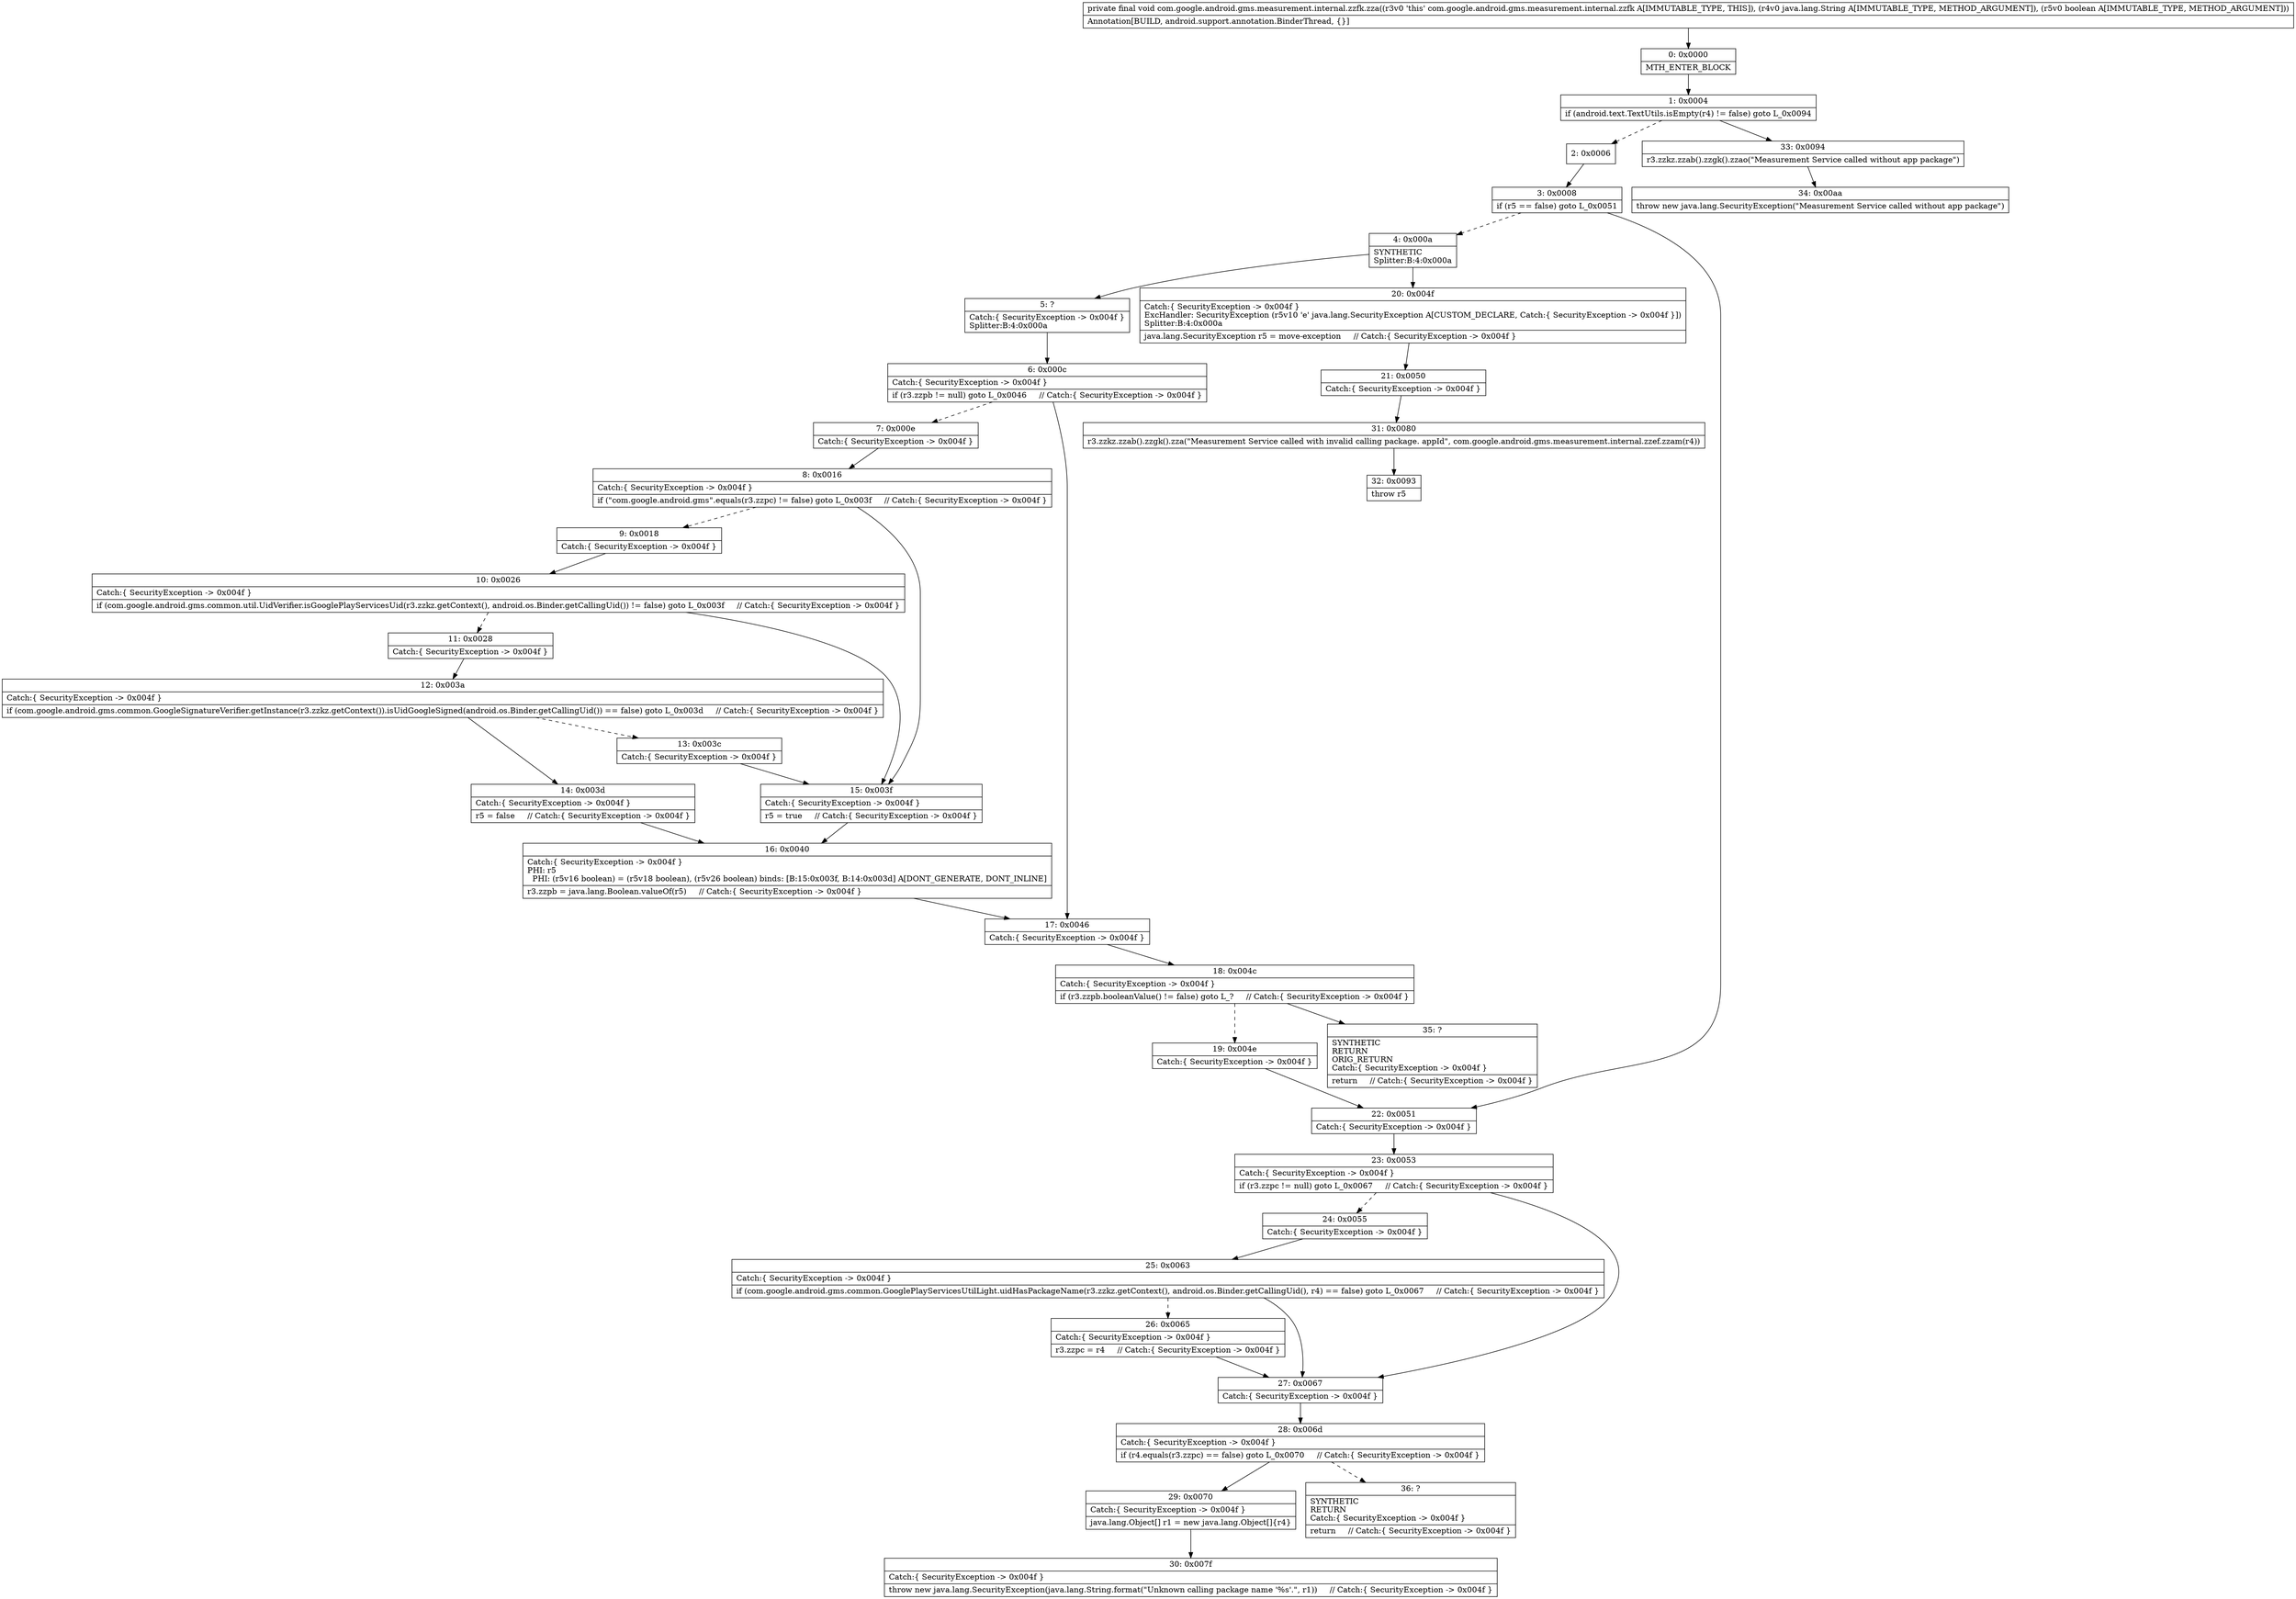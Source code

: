 digraph "CFG forcom.google.android.gms.measurement.internal.zzfk.zza(Ljava\/lang\/String;Z)V" {
Node_0 [shape=record,label="{0\:\ 0x0000|MTH_ENTER_BLOCK\l}"];
Node_1 [shape=record,label="{1\:\ 0x0004|if (android.text.TextUtils.isEmpty(r4) != false) goto L_0x0094\l}"];
Node_2 [shape=record,label="{2\:\ 0x0006}"];
Node_3 [shape=record,label="{3\:\ 0x0008|if (r5 == false) goto L_0x0051\l}"];
Node_4 [shape=record,label="{4\:\ 0x000a|SYNTHETIC\lSplitter:B:4:0x000a\l}"];
Node_5 [shape=record,label="{5\:\ ?|Catch:\{ SecurityException \-\> 0x004f \}\lSplitter:B:4:0x000a\l}"];
Node_6 [shape=record,label="{6\:\ 0x000c|Catch:\{ SecurityException \-\> 0x004f \}\l|if (r3.zzpb != null) goto L_0x0046     \/\/ Catch:\{ SecurityException \-\> 0x004f \}\l}"];
Node_7 [shape=record,label="{7\:\ 0x000e|Catch:\{ SecurityException \-\> 0x004f \}\l}"];
Node_8 [shape=record,label="{8\:\ 0x0016|Catch:\{ SecurityException \-\> 0x004f \}\l|if (\"com.google.android.gms\".equals(r3.zzpc) != false) goto L_0x003f     \/\/ Catch:\{ SecurityException \-\> 0x004f \}\l}"];
Node_9 [shape=record,label="{9\:\ 0x0018|Catch:\{ SecurityException \-\> 0x004f \}\l}"];
Node_10 [shape=record,label="{10\:\ 0x0026|Catch:\{ SecurityException \-\> 0x004f \}\l|if (com.google.android.gms.common.util.UidVerifier.isGooglePlayServicesUid(r3.zzkz.getContext(), android.os.Binder.getCallingUid()) != false) goto L_0x003f     \/\/ Catch:\{ SecurityException \-\> 0x004f \}\l}"];
Node_11 [shape=record,label="{11\:\ 0x0028|Catch:\{ SecurityException \-\> 0x004f \}\l}"];
Node_12 [shape=record,label="{12\:\ 0x003a|Catch:\{ SecurityException \-\> 0x004f \}\l|if (com.google.android.gms.common.GoogleSignatureVerifier.getInstance(r3.zzkz.getContext()).isUidGoogleSigned(android.os.Binder.getCallingUid()) == false) goto L_0x003d     \/\/ Catch:\{ SecurityException \-\> 0x004f \}\l}"];
Node_13 [shape=record,label="{13\:\ 0x003c|Catch:\{ SecurityException \-\> 0x004f \}\l}"];
Node_14 [shape=record,label="{14\:\ 0x003d|Catch:\{ SecurityException \-\> 0x004f \}\l|r5 = false     \/\/ Catch:\{ SecurityException \-\> 0x004f \}\l}"];
Node_15 [shape=record,label="{15\:\ 0x003f|Catch:\{ SecurityException \-\> 0x004f \}\l|r5 = true     \/\/ Catch:\{ SecurityException \-\> 0x004f \}\l}"];
Node_16 [shape=record,label="{16\:\ 0x0040|Catch:\{ SecurityException \-\> 0x004f \}\lPHI: r5 \l  PHI: (r5v16 boolean) = (r5v18 boolean), (r5v26 boolean) binds: [B:15:0x003f, B:14:0x003d] A[DONT_GENERATE, DONT_INLINE]\l|r3.zzpb = java.lang.Boolean.valueOf(r5)     \/\/ Catch:\{ SecurityException \-\> 0x004f \}\l}"];
Node_17 [shape=record,label="{17\:\ 0x0046|Catch:\{ SecurityException \-\> 0x004f \}\l}"];
Node_18 [shape=record,label="{18\:\ 0x004c|Catch:\{ SecurityException \-\> 0x004f \}\l|if (r3.zzpb.booleanValue() != false) goto L_?     \/\/ Catch:\{ SecurityException \-\> 0x004f \}\l}"];
Node_19 [shape=record,label="{19\:\ 0x004e|Catch:\{ SecurityException \-\> 0x004f \}\l}"];
Node_20 [shape=record,label="{20\:\ 0x004f|Catch:\{ SecurityException \-\> 0x004f \}\lExcHandler: SecurityException (r5v10 'e' java.lang.SecurityException A[CUSTOM_DECLARE, Catch:\{ SecurityException \-\> 0x004f \}])\lSplitter:B:4:0x000a\l|java.lang.SecurityException r5 = move\-exception     \/\/ Catch:\{ SecurityException \-\> 0x004f \}\l}"];
Node_21 [shape=record,label="{21\:\ 0x0050|Catch:\{ SecurityException \-\> 0x004f \}\l}"];
Node_22 [shape=record,label="{22\:\ 0x0051|Catch:\{ SecurityException \-\> 0x004f \}\l}"];
Node_23 [shape=record,label="{23\:\ 0x0053|Catch:\{ SecurityException \-\> 0x004f \}\l|if (r3.zzpc != null) goto L_0x0067     \/\/ Catch:\{ SecurityException \-\> 0x004f \}\l}"];
Node_24 [shape=record,label="{24\:\ 0x0055|Catch:\{ SecurityException \-\> 0x004f \}\l}"];
Node_25 [shape=record,label="{25\:\ 0x0063|Catch:\{ SecurityException \-\> 0x004f \}\l|if (com.google.android.gms.common.GooglePlayServicesUtilLight.uidHasPackageName(r3.zzkz.getContext(), android.os.Binder.getCallingUid(), r4) == false) goto L_0x0067     \/\/ Catch:\{ SecurityException \-\> 0x004f \}\l}"];
Node_26 [shape=record,label="{26\:\ 0x0065|Catch:\{ SecurityException \-\> 0x004f \}\l|r3.zzpc = r4     \/\/ Catch:\{ SecurityException \-\> 0x004f \}\l}"];
Node_27 [shape=record,label="{27\:\ 0x0067|Catch:\{ SecurityException \-\> 0x004f \}\l}"];
Node_28 [shape=record,label="{28\:\ 0x006d|Catch:\{ SecurityException \-\> 0x004f \}\l|if (r4.equals(r3.zzpc) == false) goto L_0x0070     \/\/ Catch:\{ SecurityException \-\> 0x004f \}\l}"];
Node_29 [shape=record,label="{29\:\ 0x0070|Catch:\{ SecurityException \-\> 0x004f \}\l|java.lang.Object[] r1 = new java.lang.Object[]\{r4\}\l}"];
Node_30 [shape=record,label="{30\:\ 0x007f|Catch:\{ SecurityException \-\> 0x004f \}\l|throw new java.lang.SecurityException(java.lang.String.format(\"Unknown calling package name '%s'.\", r1))     \/\/ Catch:\{ SecurityException \-\> 0x004f \}\l}"];
Node_31 [shape=record,label="{31\:\ 0x0080|r3.zzkz.zzab().zzgk().zza(\"Measurement Service called with invalid calling package. appId\", com.google.android.gms.measurement.internal.zzef.zzam(r4))\l}"];
Node_32 [shape=record,label="{32\:\ 0x0093|throw r5\l}"];
Node_33 [shape=record,label="{33\:\ 0x0094|r3.zzkz.zzab().zzgk().zzao(\"Measurement Service called without app package\")\l}"];
Node_34 [shape=record,label="{34\:\ 0x00aa|throw new java.lang.SecurityException(\"Measurement Service called without app package\")\l}"];
Node_35 [shape=record,label="{35\:\ ?|SYNTHETIC\lRETURN\lORIG_RETURN\lCatch:\{ SecurityException \-\> 0x004f \}\l|return     \/\/ Catch:\{ SecurityException \-\> 0x004f \}\l}"];
Node_36 [shape=record,label="{36\:\ ?|SYNTHETIC\lRETURN\lCatch:\{ SecurityException \-\> 0x004f \}\l|return     \/\/ Catch:\{ SecurityException \-\> 0x004f \}\l}"];
MethodNode[shape=record,label="{private final void com.google.android.gms.measurement.internal.zzfk.zza((r3v0 'this' com.google.android.gms.measurement.internal.zzfk A[IMMUTABLE_TYPE, THIS]), (r4v0 java.lang.String A[IMMUTABLE_TYPE, METHOD_ARGUMENT]), (r5v0 boolean A[IMMUTABLE_TYPE, METHOD_ARGUMENT]))  | Annotation[BUILD, android.support.annotation.BinderThread, \{\}]\l}"];
MethodNode -> Node_0;
Node_0 -> Node_1;
Node_1 -> Node_2[style=dashed];
Node_1 -> Node_33;
Node_2 -> Node_3;
Node_3 -> Node_4[style=dashed];
Node_3 -> Node_22;
Node_4 -> Node_5;
Node_4 -> Node_20;
Node_5 -> Node_6;
Node_6 -> Node_7[style=dashed];
Node_6 -> Node_17;
Node_7 -> Node_8;
Node_8 -> Node_9[style=dashed];
Node_8 -> Node_15;
Node_9 -> Node_10;
Node_10 -> Node_11[style=dashed];
Node_10 -> Node_15;
Node_11 -> Node_12;
Node_12 -> Node_13[style=dashed];
Node_12 -> Node_14;
Node_13 -> Node_15;
Node_14 -> Node_16;
Node_15 -> Node_16;
Node_16 -> Node_17;
Node_17 -> Node_18;
Node_18 -> Node_19[style=dashed];
Node_18 -> Node_35;
Node_19 -> Node_22;
Node_20 -> Node_21;
Node_21 -> Node_31;
Node_22 -> Node_23;
Node_23 -> Node_24[style=dashed];
Node_23 -> Node_27;
Node_24 -> Node_25;
Node_25 -> Node_26[style=dashed];
Node_25 -> Node_27;
Node_26 -> Node_27;
Node_27 -> Node_28;
Node_28 -> Node_29;
Node_28 -> Node_36[style=dashed];
Node_29 -> Node_30;
Node_31 -> Node_32;
Node_33 -> Node_34;
}

